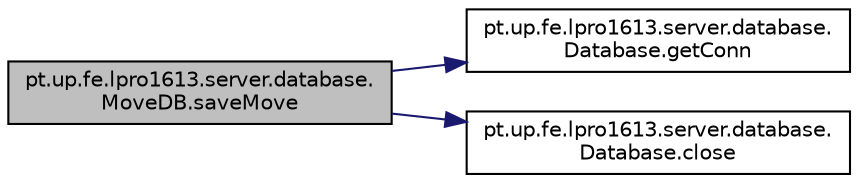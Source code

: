 digraph "pt.up.fe.lpro1613.server.database.MoveDB.saveMove"
{
  edge [fontname="Helvetica",fontsize="10",labelfontname="Helvetica",labelfontsize="10"];
  node [fontname="Helvetica",fontsize="10",shape=record];
  rankdir="LR";
  Node0 [label="pt.up.fe.lpro1613.server.database.\lMoveDB.saveMove",height=0.2,width=0.4,color="black", fillcolor="grey75", style="filled", fontcolor="black"];
  Node0 -> Node1 [color="midnightblue",fontsize="10",style="solid"];
  Node1 [label="pt.up.fe.lpro1613.server.database.\lDatabase.getConn",height=0.2,width=0.4,color="black", fillcolor="white", style="filled",URL="$classpt_1_1up_1_1fe_1_1lpro1613_1_1server_1_1database_1_1_database.html#aa5ecc24c87d16ca20cc645414d8f3232"];
  Node0 -> Node2 [color="midnightblue",fontsize="10",style="solid"];
  Node2 [label="pt.up.fe.lpro1613.server.database.\lDatabase.close",height=0.2,width=0.4,color="black", fillcolor="white", style="filled",URL="$classpt_1_1up_1_1fe_1_1lpro1613_1_1server_1_1database_1_1_database.html#ae7e6a39f412e24bea44477224f0fdef0"];
}
